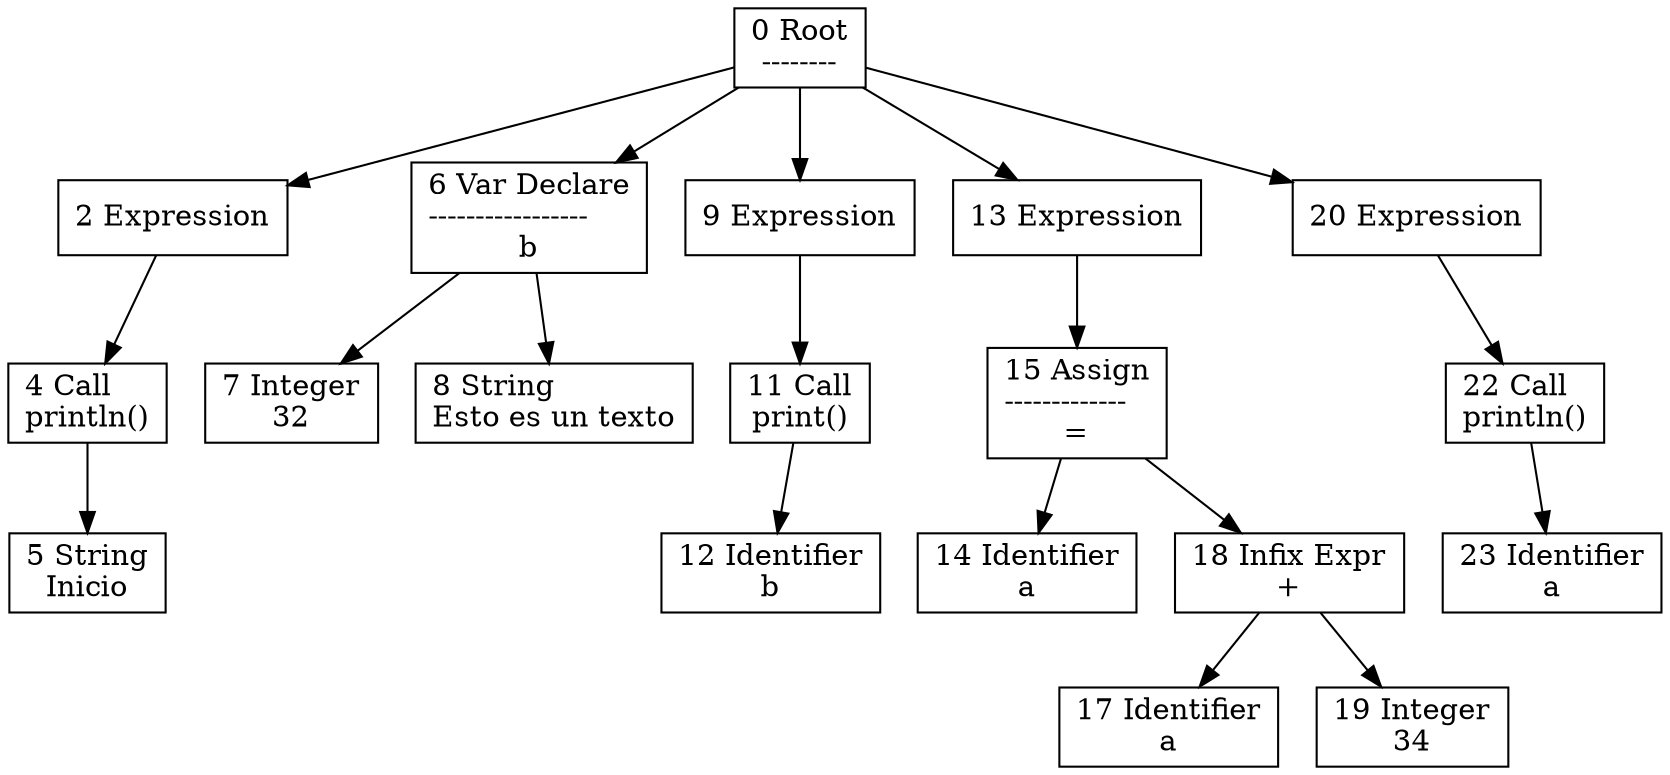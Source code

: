 digraph{
    node [shape=box]
    0 [label="0 Root\l--------"]
    0 -> 2
    2 [label="2 Expression"]
    2 -> 4
    4 [label="4 Call\lprintln()"]
    4 -> 5
    5 [label="5 String\lInicio"]
    0 [label="0 Root\l--------"]
    0 -> 6
    6 [label="6 Var Declare\l-----------------\la"]
    7 [label ="6 Var : a"]
    6 -> 7
    7 [label="7 Integer\l32"]
    6 [label="6 Var Declare\l-----------------\lb"]
    8 [label ="6 Var : b"]
    6 -> 8
    8 [label="8 String\lEsto es un texto"]
    0 [label="0 Root\l--------"]
    0 -> 9
    9 [label="9 Expression"]
    9 -> 11
    11 [label="11 Call\lprint()"]
    11 -> 12
    12 [label="12 Identifier\lb"]
    0 [label="0 Root\l--------"]
    0 -> 13
    13 [label="13 Expression"]
    13 -> 15
    15 [label="15 Assign\l-------------\l="]
    15 -> 14
    14 [label="14 Identifier\la"]
    15 -> 18
    18 [label="18 Infix Expr\l+"]
    18 -> 17
    17 [label="17 Identifier\la"]
    18 [label="18 Infix Expr\l+"]
    18 -> 19
    19 [label="19 Integer\l34"]
    0 [label="0 Root\l--------"]
    0 -> 20
    20 [label="20 Expression"]
    20 -> 22
    22 [label="22 Call\lprintln()"]
    22 -> 23
    23 [label="23 Identifier\la"]
}